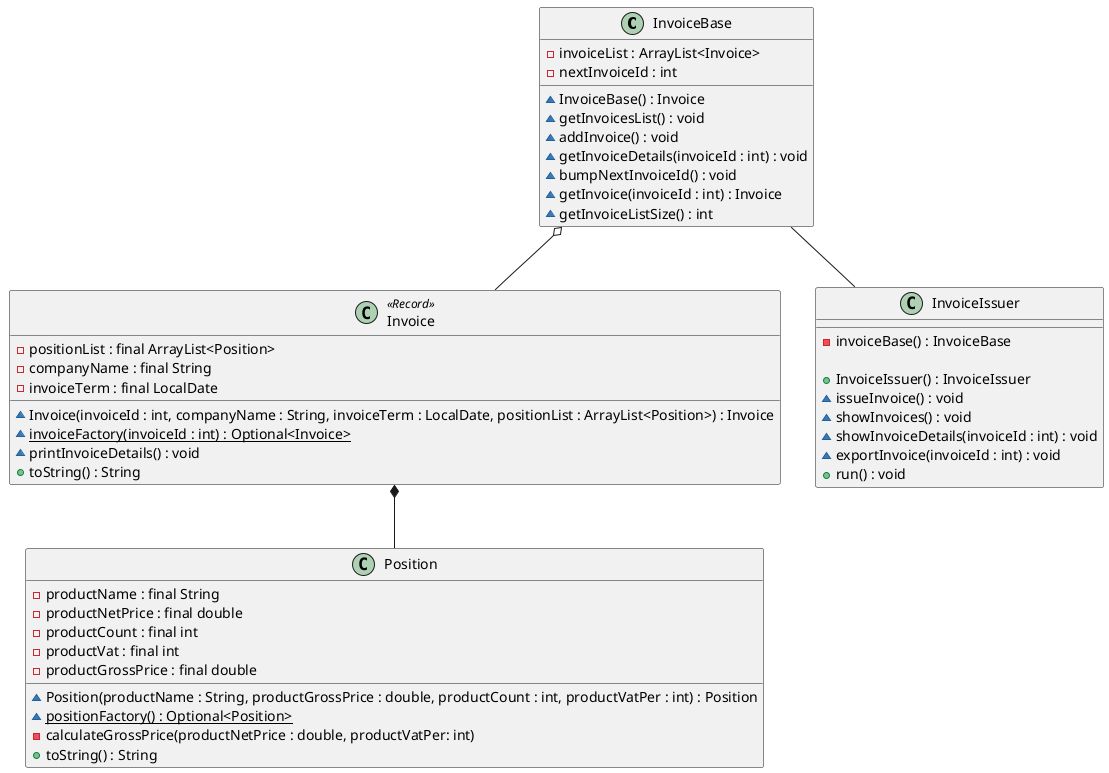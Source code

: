 @startuml
class InvoiceBase {
    -invoiceList : ArrayList<Invoice>
    -nextInvoiceId : int

    ~InvoiceBase() : Invoice
    ~getInvoicesList() : void
    ~addInvoice() : void
    ~getInvoiceDetails(invoiceId : int) : void
    ~bumpNextInvoiceId() : void
    ~getInvoice(invoiceId : int) : Invoice
    ~getInvoiceListSize() : int
}

class Invoice <<Record>> {
    -positionList : final ArrayList<Position>
    -companyName : final String
    -invoiceTerm : final LocalDate

    ~Invoice(invoiceId : int, companyName : String, invoiceTerm : LocalDate, positionList : ArrayList<Position>) : Invoice
    ~{static}invoiceFactory(invoiceId : int) : Optional<Invoice>
    ~printInvoiceDetails() : void
    +toString() : String
}

class Position {
    -productName : final String
    -productNetPrice : final double
    -productCount : final int
    -productVat : final int
    -productGrossPrice : final double

    ~Position(productName : String, productGrossPrice : double, productCount : int, productVatPer : int) : Position
    ~{static}positionFactory() : Optional<Position>
    -calculateGrossPrice(productNetPrice : double, productVatPer: int)
    +toString() : String
}

class InvoiceIssuer {
    -invoiceBase() : InvoiceBase

    +InvoiceIssuer() : InvoiceIssuer
    ~issueInvoice() : void
    ~showInvoices() : void
    ~showInvoiceDetails(invoiceId : int) : void
    ~exportInvoice(invoiceId : int) : void
    +run() : void
}

InvoiceBase -- InvoiceIssuer
InvoiceBase o-- Invoice
Invoice *-- Position
@enduml